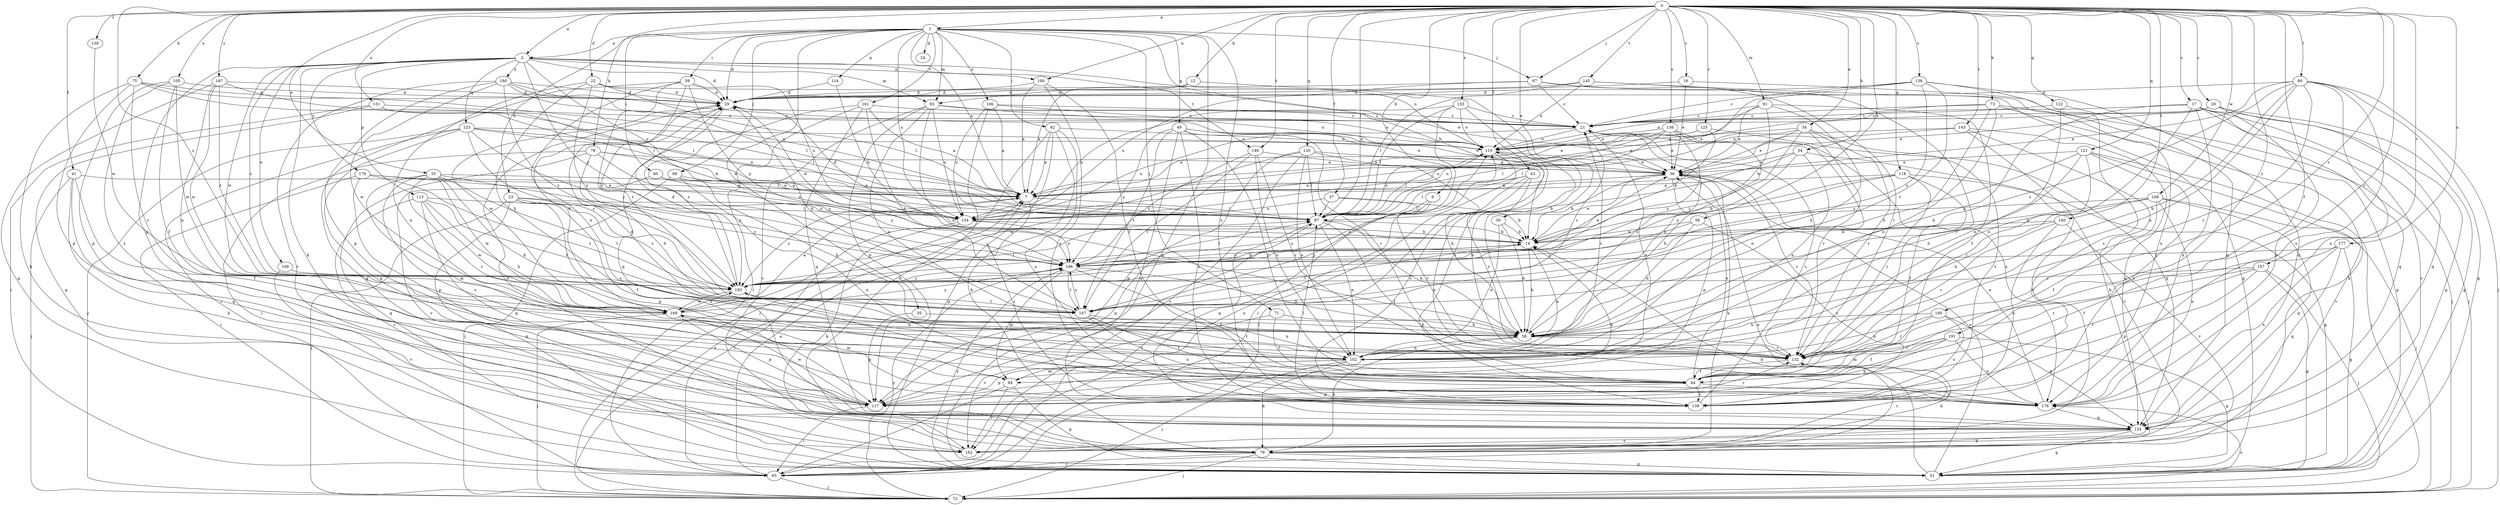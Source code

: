 strict digraph  {
0;
1;
2;
7;
9;
12;
14;
16;
17;
20;
21;
22;
23;
24;
29;
30;
33;
34;
35;
36;
37;
41;
43;
44;
49;
51;
54;
56;
58;
59;
60;
62;
65;
67;
69;
71;
72;
73;
75;
78;
79;
80;
87;
91;
93;
94;
100;
102;
105;
106;
109;
110;
114;
115;
117;
118;
120;
121;
122;
123;
124;
125;
130;
132;
133;
136;
138;
139;
140;
143;
145;
146;
147;
151;
154;
157;
161;
162;
168;
169;
177;
178;
179;
180;
186;
187;
190;
191;
193;
0 -> 1  [label=a];
0 -> 2  [label=a];
0 -> 9  [label=b];
0 -> 12  [label=b];
0 -> 16  [label=c];
0 -> 17  [label=c];
0 -> 20  [label=c];
0 -> 22  [label=d];
0 -> 30  [label=e];
0 -> 33  [label=e];
0 -> 34  [label=e];
0 -> 37  [label=f];
0 -> 41  [label=f];
0 -> 43  [label=f];
0 -> 44  [label=f];
0 -> 54  [label=h];
0 -> 56  [label=h];
0 -> 67  [label=j];
0 -> 73  [label=k];
0 -> 75  [label=k];
0 -> 78  [label=k];
0 -> 80  [label=l];
0 -> 87  [label=l];
0 -> 91  [label=m];
0 -> 100  [label=n];
0 -> 105  [label=o];
0 -> 118  [label=q];
0 -> 120  [label=q];
0 -> 121  [label=q];
0 -> 122  [label=q];
0 -> 125  [label=r];
0 -> 130  [label=r];
0 -> 132  [label=r];
0 -> 133  [label=s];
0 -> 136  [label=s];
0 -> 138  [label=s];
0 -> 140  [label=t];
0 -> 143  [label=t];
0 -> 145  [label=t];
0 -> 146  [label=t];
0 -> 151  [label=u];
0 -> 157  [label=v];
0 -> 168  [label=w];
0 -> 177  [label=x];
0 -> 187  [label=z];
0 -> 190  [label=z];
0 -> 191  [label=z];
0 -> 193  [label=z];
1 -> 2  [label=a];
1 -> 7  [label=a];
1 -> 14  [label=b];
1 -> 23  [label=d];
1 -> 24  [label=d];
1 -> 29  [label=d];
1 -> 35  [label=e];
1 -> 49  [label=g];
1 -> 51  [label=g];
1 -> 59  [label=i];
1 -> 60  [label=i];
1 -> 62  [label=i];
1 -> 67  [label=j];
1 -> 69  [label=j];
1 -> 71  [label=j];
1 -> 93  [label=m];
1 -> 106  [label=o];
1 -> 114  [label=p];
1 -> 139  [label=s];
1 -> 154  [label=u];
1 -> 161  [label=v];
2 -> 29  [label=d];
2 -> 79  [label=k];
2 -> 93  [label=m];
2 -> 100  [label=n];
2 -> 109  [label=o];
2 -> 110  [label=o];
2 -> 115  [label=p];
2 -> 117  [label=p];
2 -> 123  [label=q];
2 -> 146  [label=t];
2 -> 154  [label=u];
2 -> 169  [label=w];
2 -> 179  [label=y];
2 -> 180  [label=y];
2 -> 186  [label=y];
2 -> 193  [label=z];
7 -> 87  [label=l];
7 -> 139  [label=s];
7 -> 193  [label=z];
9 -> 87  [label=l];
9 -> 124  [label=q];
9 -> 193  [label=z];
12 -> 7  [label=a];
12 -> 58  [label=h];
12 -> 93  [label=m];
14 -> 29  [label=d];
14 -> 36  [label=e];
14 -> 58  [label=h];
14 -> 102  [label=n];
14 -> 147  [label=t];
14 -> 186  [label=y];
16 -> 29  [label=d];
16 -> 36  [label=e];
16 -> 124  [label=q];
17 -> 21  [label=c];
17 -> 51  [label=g];
17 -> 58  [label=h];
17 -> 72  [label=j];
17 -> 102  [label=n];
17 -> 124  [label=q];
17 -> 162  [label=v];
17 -> 178  [label=x];
20 -> 21  [label=c];
20 -> 36  [label=e];
20 -> 51  [label=g];
20 -> 110  [label=o];
20 -> 124  [label=q];
20 -> 178  [label=x];
21 -> 110  [label=o];
21 -> 154  [label=u];
21 -> 178  [label=x];
22 -> 29  [label=d];
22 -> 36  [label=e];
22 -> 58  [label=h];
22 -> 87  [label=l];
22 -> 102  [label=n];
22 -> 193  [label=z];
23 -> 44  [label=f];
23 -> 51  [label=g];
23 -> 72  [label=j];
23 -> 117  [label=p];
23 -> 154  [label=u];
23 -> 186  [label=y];
23 -> 193  [label=z];
29 -> 21  [label=c];
29 -> 124  [label=q];
29 -> 169  [label=w];
30 -> 14  [label=b];
30 -> 58  [label=h];
30 -> 102  [label=n];
33 -> 7  [label=a];
33 -> 58  [label=h];
33 -> 94  [label=m];
33 -> 132  [label=r];
33 -> 139  [label=s];
33 -> 147  [label=t];
33 -> 169  [label=w];
33 -> 186  [label=y];
34 -> 36  [label=e];
34 -> 102  [label=n];
34 -> 110  [label=o];
34 -> 132  [label=r];
34 -> 139  [label=s];
34 -> 154  [label=u];
34 -> 193  [label=z];
35 -> 58  [label=h];
35 -> 117  [label=p];
36 -> 7  [label=a];
36 -> 14  [label=b];
36 -> 79  [label=k];
36 -> 117  [label=p];
36 -> 132  [label=r];
37 -> 14  [label=b];
37 -> 87  [label=l];
37 -> 132  [label=r];
37 -> 154  [label=u];
41 -> 7  [label=a];
41 -> 44  [label=f];
41 -> 72  [label=j];
41 -> 79  [label=k];
41 -> 124  [label=q];
43 -> 7  [label=a];
43 -> 65  [label=i];
43 -> 87  [label=l];
43 -> 132  [label=r];
43 -> 178  [label=x];
44 -> 36  [label=e];
44 -> 117  [label=p];
44 -> 139  [label=s];
44 -> 178  [label=x];
49 -> 36  [label=e];
49 -> 44  [label=f];
49 -> 110  [label=o];
49 -> 124  [label=q];
49 -> 132  [label=r];
49 -> 139  [label=s];
49 -> 147  [label=t];
49 -> 186  [label=y];
51 -> 14  [label=b];
51 -> 36  [label=e];
51 -> 186  [label=y];
54 -> 36  [label=e];
54 -> 58  [label=h];
54 -> 87  [label=l];
54 -> 102  [label=n];
54 -> 162  [label=v];
56 -> 14  [label=b];
56 -> 58  [label=h];
56 -> 139  [label=s];
56 -> 193  [label=z];
58 -> 21  [label=c];
58 -> 79  [label=k];
58 -> 102  [label=n];
58 -> 132  [label=r];
59 -> 29  [label=d];
59 -> 51  [label=g];
59 -> 102  [label=n];
59 -> 147  [label=t];
59 -> 154  [label=u];
59 -> 186  [label=y];
59 -> 193  [label=z];
60 -> 7  [label=a];
60 -> 162  [label=v];
60 -> 186  [label=y];
62 -> 7  [label=a];
62 -> 51  [label=g];
62 -> 72  [label=j];
62 -> 79  [label=k];
62 -> 110  [label=o];
62 -> 178  [label=x];
65 -> 7  [label=a];
65 -> 36  [label=e];
65 -> 72  [label=j];
65 -> 87  [label=l];
65 -> 110  [label=o];
67 -> 21  [label=c];
67 -> 29  [label=d];
67 -> 51  [label=g];
67 -> 132  [label=r];
67 -> 154  [label=u];
69 -> 7  [label=a];
69 -> 58  [label=h];
69 -> 72  [label=j];
69 -> 178  [label=x];
71 -> 44  [label=f];
71 -> 58  [label=h];
71 -> 162  [label=v];
72 -> 7  [label=a];
72 -> 178  [label=x];
72 -> 186  [label=y];
73 -> 7  [label=a];
73 -> 21  [label=c];
73 -> 58  [label=h];
73 -> 72  [label=j];
73 -> 79  [label=k];
73 -> 102  [label=n];
75 -> 7  [label=a];
75 -> 29  [label=d];
75 -> 79  [label=k];
75 -> 87  [label=l];
75 -> 117  [label=p];
75 -> 132  [label=r];
78 -> 36  [label=e];
78 -> 51  [label=g];
78 -> 58  [label=h];
78 -> 65  [label=i];
78 -> 87  [label=l];
78 -> 186  [label=y];
79 -> 51  [label=g];
79 -> 65  [label=i];
79 -> 72  [label=j];
79 -> 132  [label=r];
80 -> 7  [label=a];
80 -> 29  [label=d];
80 -> 51  [label=g];
80 -> 58  [label=h];
80 -> 72  [label=j];
80 -> 102  [label=n];
80 -> 132  [label=r];
80 -> 139  [label=s];
80 -> 147  [label=t];
80 -> 178  [label=x];
87 -> 14  [label=b];
87 -> 44  [label=f];
87 -> 58  [label=h];
87 -> 102  [label=n];
87 -> 110  [label=o];
87 -> 117  [label=p];
91 -> 7  [label=a];
91 -> 14  [label=b];
91 -> 21  [label=c];
91 -> 36  [label=e];
91 -> 44  [label=f];
91 -> 58  [label=h];
93 -> 21  [label=c];
93 -> 58  [label=h];
93 -> 102  [label=n];
93 -> 110  [label=o];
93 -> 117  [label=p];
93 -> 154  [label=u];
93 -> 162  [label=v];
94 -> 21  [label=c];
94 -> 51  [label=g];
94 -> 65  [label=i];
94 -> 162  [label=v];
100 -> 7  [label=a];
100 -> 29  [label=d];
100 -> 44  [label=f];
100 -> 139  [label=s];
102 -> 21  [label=c];
102 -> 29  [label=d];
102 -> 72  [label=j];
102 -> 79  [label=k];
102 -> 94  [label=m];
102 -> 117  [label=p];
105 -> 29  [label=d];
105 -> 44  [label=f];
105 -> 117  [label=p];
105 -> 139  [label=s];
105 -> 169  [label=w];
106 -> 7  [label=a];
106 -> 21  [label=c];
106 -> 79  [label=k];
106 -> 110  [label=o];
106 -> 154  [label=u];
109 -> 162  [label=v];
109 -> 193  [label=z];
110 -> 36  [label=e];
110 -> 65  [label=i];
110 -> 87  [label=l];
110 -> 139  [label=s];
114 -> 14  [label=b];
114 -> 29  [label=d];
115 -> 58  [label=h];
115 -> 87  [label=l];
115 -> 124  [label=q];
115 -> 147  [label=t];
115 -> 162  [label=v];
115 -> 169  [label=w];
117 -> 14  [label=b];
117 -> 65  [label=i];
117 -> 132  [label=r];
117 -> 169  [label=w];
118 -> 7  [label=a];
118 -> 14  [label=b];
118 -> 44  [label=f];
118 -> 51  [label=g];
118 -> 132  [label=r];
118 -> 186  [label=y];
120 -> 36  [label=e];
120 -> 58  [label=h];
120 -> 87  [label=l];
120 -> 102  [label=n];
120 -> 117  [label=p];
120 -> 162  [label=v];
120 -> 169  [label=w];
121 -> 36  [label=e];
121 -> 58  [label=h];
121 -> 72  [label=j];
121 -> 132  [label=r];
121 -> 139  [label=s];
121 -> 162  [label=v];
121 -> 186  [label=y];
122 -> 21  [label=c];
122 -> 51  [label=g];
122 -> 102  [label=n];
123 -> 7  [label=a];
123 -> 36  [label=e];
123 -> 65  [label=i];
123 -> 72  [label=j];
123 -> 110  [label=o];
123 -> 124  [label=q];
123 -> 186  [label=y];
123 -> 193  [label=z];
124 -> 51  [label=g];
124 -> 79  [label=k];
124 -> 162  [label=v];
125 -> 7  [label=a];
125 -> 14  [label=b];
125 -> 110  [label=o];
125 -> 124  [label=q];
130 -> 169  [label=w];
132 -> 44  [label=f];
132 -> 79  [label=k];
132 -> 110  [label=o];
133 -> 21  [label=c];
133 -> 87  [label=l];
133 -> 110  [label=o];
133 -> 117  [label=p];
133 -> 139  [label=s];
133 -> 154  [label=u];
136 -> 7  [label=a];
136 -> 21  [label=c];
136 -> 29  [label=d];
136 -> 124  [label=q];
136 -> 139  [label=s];
136 -> 147  [label=t];
136 -> 193  [label=z];
138 -> 36  [label=e];
138 -> 58  [label=h];
138 -> 87  [label=l];
138 -> 110  [label=o];
138 -> 132  [label=r];
138 -> 154  [label=u];
138 -> 193  [label=z];
139 -> 21  [label=c];
139 -> 87  [label=l];
140 -> 14  [label=b];
140 -> 132  [label=r];
140 -> 139  [label=s];
140 -> 147  [label=t];
140 -> 162  [label=v];
143 -> 79  [label=k];
143 -> 87  [label=l];
143 -> 110  [label=o];
143 -> 124  [label=q];
143 -> 162  [label=v];
145 -> 29  [label=d];
145 -> 44  [label=f];
145 -> 87  [label=l];
145 -> 110  [label=o];
145 -> 178  [label=x];
146 -> 36  [label=e];
146 -> 102  [label=n];
146 -> 132  [label=r];
146 -> 147  [label=t];
146 -> 186  [label=y];
147 -> 21  [label=c];
147 -> 29  [label=d];
147 -> 44  [label=f];
147 -> 102  [label=n];
147 -> 110  [label=o];
147 -> 178  [label=x];
147 -> 186  [label=y];
151 -> 14  [label=b];
151 -> 21  [label=c];
151 -> 51  [label=g];
151 -> 65  [label=i];
151 -> 87  [label=l];
154 -> 14  [label=b];
154 -> 29  [label=d];
154 -> 65  [label=i];
154 -> 79  [label=k];
154 -> 186  [label=y];
157 -> 44  [label=f];
157 -> 51  [label=g];
157 -> 72  [label=j];
157 -> 117  [label=p];
157 -> 132  [label=r];
157 -> 193  [label=z];
161 -> 7  [label=a];
161 -> 21  [label=c];
161 -> 65  [label=i];
161 -> 124  [label=q];
161 -> 147  [label=t];
161 -> 193  [label=z];
162 -> 29  [label=d];
168 -> 14  [label=b];
168 -> 44  [label=f];
168 -> 58  [label=h];
168 -> 72  [label=j];
168 -> 124  [label=q];
168 -> 154  [label=u];
168 -> 178  [label=x];
169 -> 7  [label=a];
169 -> 29  [label=d];
169 -> 58  [label=h];
169 -> 72  [label=j];
169 -> 94  [label=m];
169 -> 117  [label=p];
169 -> 132  [label=r];
169 -> 186  [label=y];
169 -> 193  [label=z];
177 -> 44  [label=f];
177 -> 51  [label=g];
177 -> 124  [label=q];
177 -> 178  [label=x];
177 -> 186  [label=y];
178 -> 36  [label=e];
178 -> 124  [label=q];
178 -> 193  [label=z];
179 -> 7  [label=a];
179 -> 65  [label=i];
179 -> 117  [label=p];
179 -> 147  [label=t];
179 -> 154  [label=u];
180 -> 21  [label=c];
180 -> 29  [label=d];
180 -> 87  [label=l];
180 -> 110  [label=o];
180 -> 117  [label=p];
180 -> 162  [label=v];
180 -> 169  [label=w];
180 -> 193  [label=z];
186 -> 14  [label=b];
186 -> 36  [label=e];
186 -> 44  [label=f];
186 -> 58  [label=h];
186 -> 87  [label=l];
186 -> 94  [label=m];
186 -> 147  [label=t];
186 -> 193  [label=z];
187 -> 29  [label=d];
187 -> 51  [label=g];
187 -> 87  [label=l];
187 -> 102  [label=n];
187 -> 169  [label=w];
187 -> 193  [label=z];
190 -> 58  [label=h];
190 -> 102  [label=n];
190 -> 124  [label=q];
190 -> 132  [label=r];
190 -> 139  [label=s];
191 -> 44  [label=f];
191 -> 51  [label=g];
191 -> 94  [label=m];
191 -> 117  [label=p];
191 -> 132  [label=r];
191 -> 178  [label=x];
193 -> 29  [label=d];
193 -> 87  [label=l];
193 -> 147  [label=t];
193 -> 169  [label=w];
}
